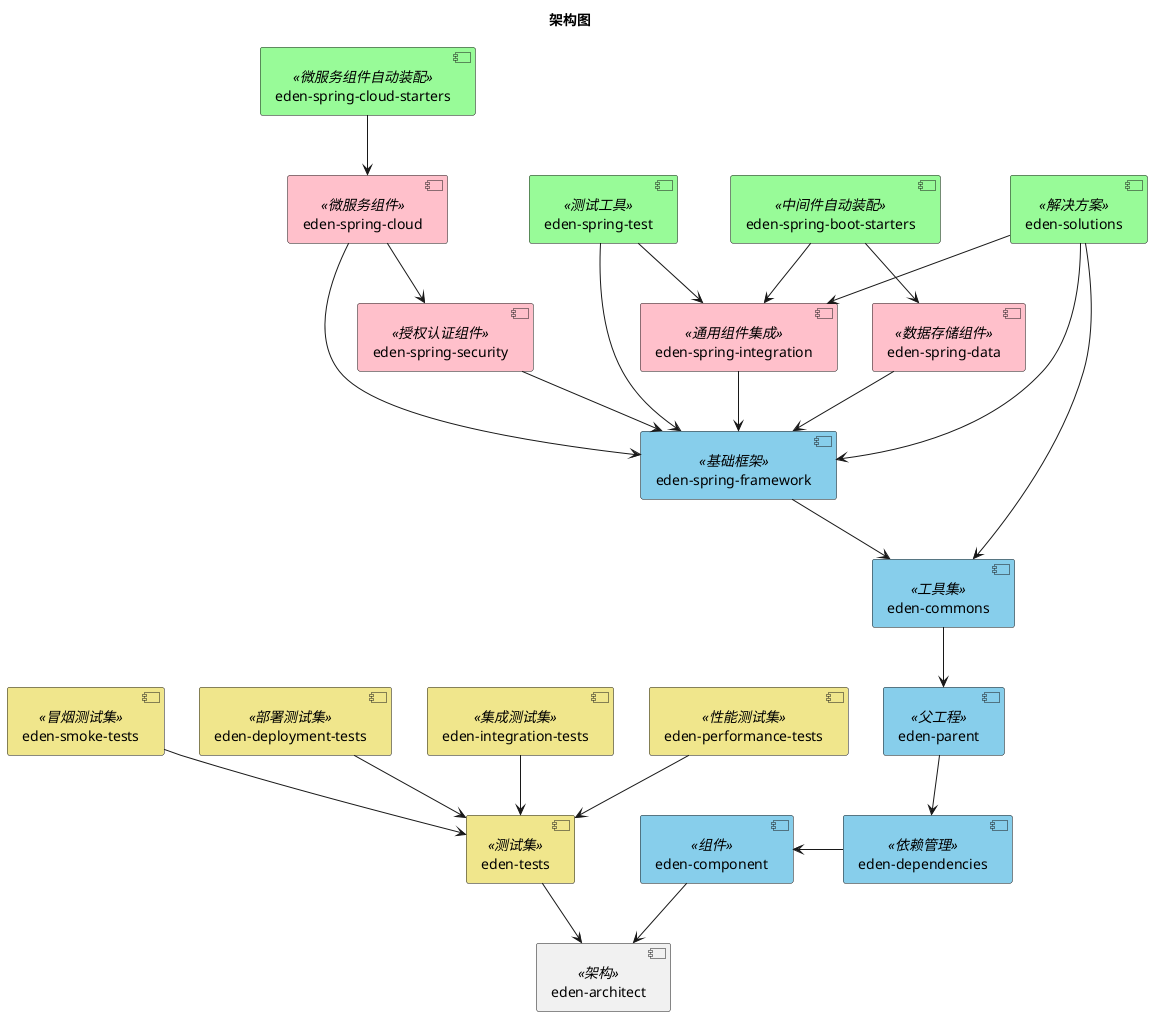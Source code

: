 @startuml

!if %variable_exists("$THEME")
title 架构图 - $THEME theme
!else
title 架构图
!endif

'skinparam BackgroundColor transparent

[eden-architect] <<架构>>

[eden-component] <<组件>>
[eden-dependencies] <<依赖管理>>
[eden-parent] <<父工程>>
[eden-commons] <<工具集>>
[eden-spring-framework] <<基础框架>>
[eden-spring-data] <<数据存储组件>>
[eden-spring-security] <<授权认证组件>>
[eden-spring-integration] <<通用组件集成>>
[eden-spring-boot-starters] <<中间件自动装配>>
[eden-spring-cloud] <<微服务组件>>
[eden-spring-cloud-starters] <<微服务组件自动装配>>
[eden-spring-test] <<测试工具>>
[eden-solutions] <<解决方案>>

[eden-tests] <<测试集>>
[eden-deployment-tests] <<部署测试集>>
[eden-integration-tests] <<集成测试集>>
[eden-performance-tests] <<性能测试集>>
[eden-smoke-tests] <<冒烟测试集>>

[eden-component] --> [eden-architect]
[eden-dependencies] -l-> [eden-component]
[eden-parent] --> [eden-dependencies]
[eden-commons] --> [eden-parent]
[eden-spring-framework] --> [eden-commons]
[eden-spring-data] --> [eden-spring-framework]
[eden-spring-security] --> [eden-spring-framework]
[eden-spring-integration] --> [eden-spring-framework]
[eden-spring-cloud] --> [eden-spring-framework]
[eden-spring-cloud] --> [eden-spring-security]
[eden-spring-test] --> [eden-spring-framework]
[eden-spring-test] --> [eden-spring-integration]
[eden-spring-boot-starters] --> [eden-spring-data]
[eden-spring-boot-starters] --> [eden-spring-integration]
[eden-spring-cloud-starters] --> [eden-spring-cloud]
[eden-solutions] --> [eden-commons]
[eden-solutions] --> [eden-spring-framework]
[eden-solutions] --> [eden-spring-integration]

[eden-tests] --> [eden-architect]
[eden-deployment-tests] --> [eden-tests]
[eden-integration-tests] --> [eden-tests]
[eden-performance-tests] --> [eden-tests]
[eden-smoke-tests] --> [eden-tests]

skinparam component {
 	backgroundColor<<组件>> SkyBlue
    backgroundColor<<依赖管理>> SkyBlue
    backgroundColor<<父工程>> SkyBlue
    backgroundColor<<工具集>> SkyBlue
    backgroundColor<<基础框架>> SkyBlue
	backgroundColor<<数据存储组件>> Pink
	backgroundColor<<授权认证组件>> Pink
	backgroundColor<<通用组件集成>> Pink
	backgroundColor<<微服务组件>> Pink
    backgroundColor<<中间件自动装配>> PaleGreen
    backgroundColor<<微服务组件自动装配>> PaleGreen
    backgroundColor<<测试工具>> PaleGreen
	backgroundColor<<解决方案>> PaleGreen

	backgroundColor<<测试集>> Khaki
	backgroundColor<<部署测试集>> Khaki
	backgroundColor<<集成测试集>> Khaki
	backgroundColor<<性能测试集>> Khaki
	backgroundColor<<冒烟测试集>> Khaki
}

@enduml
